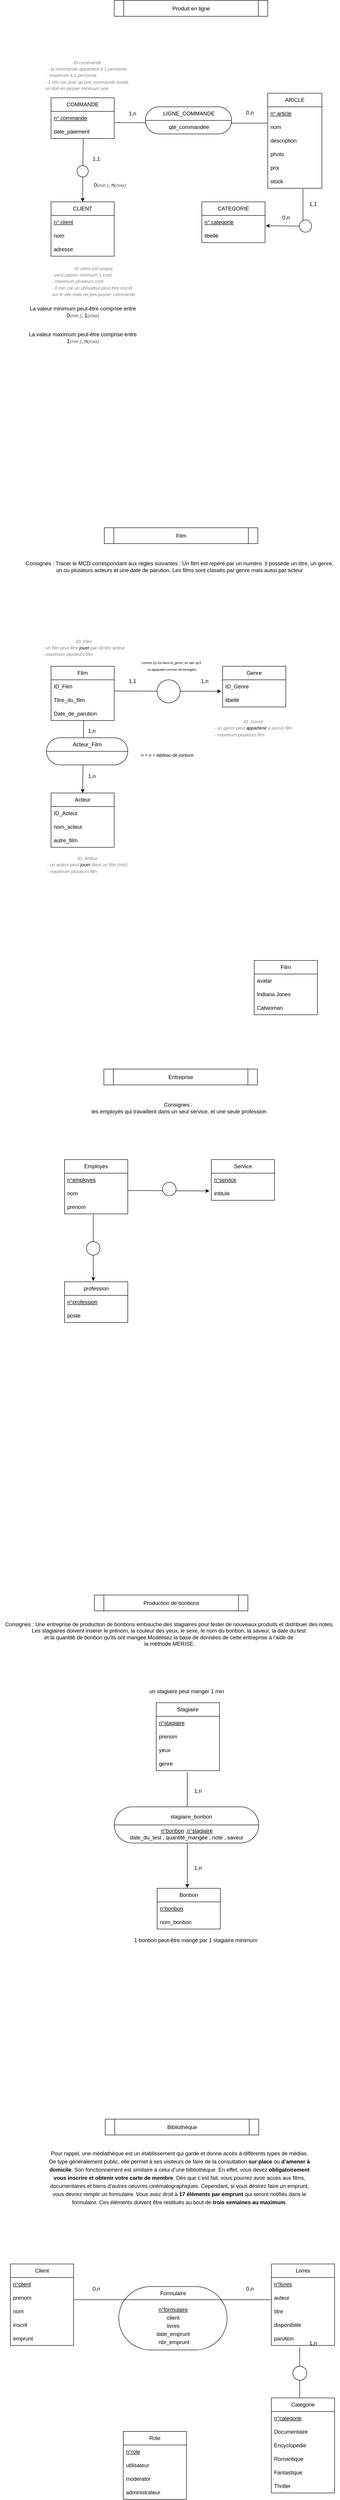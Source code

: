 <mxfile version="21.6.5" type="device">
  <diagram name="Page-1" id="EnhoBgYIvhXJ86crK59D">
    <mxGraphModel dx="1434" dy="758" grid="1" gridSize="10" guides="1" tooltips="1" connect="1" arrows="1" fold="1" page="1" pageScale="1" pageWidth="827" pageHeight="1169" math="0" shadow="0">
      <root>
        <mxCell id="0" />
        <mxCell id="1" parent="0" />
        <mxCell id="m8AHKClEKXUEh3VJ6OTH-3" value="COMMANDE" style="swimlane;fontStyle=0;childLayout=stackLayout;horizontal=1;startSize=30;horizontalStack=0;resizeParent=1;resizeParentMax=0;resizeLast=0;collapsible=1;marginBottom=0;whiteSpace=wrap;html=1;" parent="1" vertex="1">
          <mxGeometry x="130" y="254" width="140" height="90" as="geometry" />
        </mxCell>
        <mxCell id="m8AHKClEKXUEh3VJ6OTH-4" value="&lt;u&gt;n° commande&lt;/u&gt;" style="text;strokeColor=none;fillColor=none;align=left;verticalAlign=middle;spacingLeft=4;spacingRight=4;overflow=hidden;points=[[0,0.5],[1,0.5]];portConstraint=eastwest;rotatable=0;whiteSpace=wrap;html=1;" parent="m8AHKClEKXUEh3VJ6OTH-3" vertex="1">
          <mxGeometry y="30" width="140" height="30" as="geometry" />
        </mxCell>
        <mxCell id="m8AHKClEKXUEh3VJ6OTH-5" value="date_paiement" style="text;strokeColor=none;fillColor=none;align=left;verticalAlign=middle;spacingLeft=4;spacingRight=4;overflow=hidden;points=[[0,0.5],[1,0.5]];portConstraint=eastwest;rotatable=0;whiteSpace=wrap;html=1;" parent="m8AHKClEKXUEh3VJ6OTH-3" vertex="1">
          <mxGeometry y="60" width="140" height="30" as="geometry" />
        </mxCell>
        <mxCell id="m8AHKClEKXUEh3VJ6OTH-7" value="CLIENT" style="swimlane;fontStyle=0;childLayout=stackLayout;horizontal=1;startSize=30;horizontalStack=0;resizeParent=1;resizeParentMax=0;resizeLast=0;collapsible=1;marginBottom=0;whiteSpace=wrap;html=1;" parent="1" vertex="1">
          <mxGeometry x="130" y="484" width="140" height="120" as="geometry" />
        </mxCell>
        <mxCell id="m8AHKClEKXUEh3VJ6OTH-8" value="&lt;u style=&quot;border-color: var(--border-color);&quot;&gt;n° client&lt;/u&gt;" style="text;strokeColor=none;fillColor=none;align=left;verticalAlign=middle;spacingLeft=4;spacingRight=4;overflow=hidden;points=[[0,0.5],[1,0.5]];portConstraint=eastwest;rotatable=0;whiteSpace=wrap;html=1;" parent="m8AHKClEKXUEh3VJ6OTH-7" vertex="1">
          <mxGeometry y="30" width="140" height="30" as="geometry" />
        </mxCell>
        <mxCell id="m8AHKClEKXUEh3VJ6OTH-9" value="nom" style="text;strokeColor=none;fillColor=none;align=left;verticalAlign=middle;spacingLeft=4;spacingRight=4;overflow=hidden;points=[[0,0.5],[1,0.5]];portConstraint=eastwest;rotatable=0;whiteSpace=wrap;html=1;" parent="m8AHKClEKXUEh3VJ6OTH-7" vertex="1">
          <mxGeometry y="60" width="140" height="30" as="geometry" />
        </mxCell>
        <mxCell id="m8AHKClEKXUEh3VJ6OTH-10" value="adresse" style="text;strokeColor=none;fillColor=none;align=left;verticalAlign=middle;spacingLeft=4;spacingRight=4;overflow=hidden;points=[[0,0.5],[1,0.5]];portConstraint=eastwest;rotatable=0;whiteSpace=wrap;html=1;" parent="m8AHKClEKXUEh3VJ6OTH-7" vertex="1">
          <mxGeometry y="90" width="140" height="30" as="geometry" />
        </mxCell>
        <mxCell id="m8AHKClEKXUEh3VJ6OTH-20" value="" style="rounded=1;whiteSpace=wrap;html=1;arcSize=50;" parent="1" vertex="1">
          <mxGeometry x="339" y="274" width="191" height="60" as="geometry" />
        </mxCell>
        <mxCell id="m8AHKClEKXUEh3VJ6OTH-22" value="ARICLE" style="swimlane;fontStyle=0;childLayout=stackLayout;horizontal=1;startSize=30;horizontalStack=0;resizeParent=1;resizeParentMax=0;resizeLast=0;collapsible=1;marginBottom=0;whiteSpace=wrap;html=1;" parent="1" vertex="1">
          <mxGeometry x="610" y="244" width="120" height="210" as="geometry">
            <mxRectangle x="560" y="80" width="80" height="30" as="alternateBounds" />
          </mxGeometry>
        </mxCell>
        <mxCell id="m8AHKClEKXUEh3VJ6OTH-23" value="&lt;u style=&quot;border-color: var(--border-color);&quot;&gt;n° article&lt;/u&gt;" style="text;strokeColor=none;fillColor=none;align=left;verticalAlign=middle;spacingLeft=4;spacingRight=4;overflow=hidden;points=[[0,0.5],[1,0.5]];portConstraint=eastwest;rotatable=0;whiteSpace=wrap;html=1;" parent="m8AHKClEKXUEh3VJ6OTH-22" vertex="1">
          <mxGeometry y="30" width="120" height="30" as="geometry" />
        </mxCell>
        <mxCell id="m8AHKClEKXUEh3VJ6OTH-24" value="nom" style="text;strokeColor=none;fillColor=none;align=left;verticalAlign=middle;spacingLeft=4;spacingRight=4;overflow=hidden;points=[[0,0.5],[1,0.5]];portConstraint=eastwest;rotatable=0;whiteSpace=wrap;html=1;" parent="m8AHKClEKXUEh3VJ6OTH-22" vertex="1">
          <mxGeometry y="60" width="120" height="30" as="geometry" />
        </mxCell>
        <mxCell id="m8AHKClEKXUEh3VJ6OTH-25" value="description" style="text;strokeColor=none;fillColor=none;align=left;verticalAlign=middle;spacingLeft=4;spacingRight=4;overflow=hidden;points=[[0,0.5],[1,0.5]];portConstraint=eastwest;rotatable=0;whiteSpace=wrap;html=1;" parent="m8AHKClEKXUEh3VJ6OTH-22" vertex="1">
          <mxGeometry y="90" width="120" height="30" as="geometry" />
        </mxCell>
        <mxCell id="m8AHKClEKXUEh3VJ6OTH-26" value="photo" style="text;strokeColor=none;fillColor=none;align=left;verticalAlign=middle;spacingLeft=4;spacingRight=4;overflow=hidden;points=[[0,0.5],[1,0.5]];portConstraint=eastwest;rotatable=0;whiteSpace=wrap;html=1;" parent="m8AHKClEKXUEh3VJ6OTH-22" vertex="1">
          <mxGeometry y="120" width="120" height="30" as="geometry" />
        </mxCell>
        <mxCell id="m8AHKClEKXUEh3VJ6OTH-27" value="prix" style="text;strokeColor=none;fillColor=none;align=left;verticalAlign=middle;spacingLeft=4;spacingRight=4;overflow=hidden;points=[[0,0.5],[1,0.5]];portConstraint=eastwest;rotatable=0;whiteSpace=wrap;html=1;" parent="m8AHKClEKXUEh3VJ6OTH-22" vertex="1">
          <mxGeometry y="150" width="120" height="30" as="geometry" />
        </mxCell>
        <mxCell id="m8AHKClEKXUEh3VJ6OTH-28" value="stock" style="text;strokeColor=none;fillColor=none;align=left;verticalAlign=middle;spacingLeft=4;spacingRight=4;overflow=hidden;points=[[0,0.5],[1,0.5]];portConstraint=eastwest;rotatable=0;whiteSpace=wrap;html=1;" parent="m8AHKClEKXUEh3VJ6OTH-22" vertex="1">
          <mxGeometry y="180" width="120" height="30" as="geometry" />
        </mxCell>
        <mxCell id="m8AHKClEKXUEh3VJ6OTH-29" value="CATEGORIE" style="swimlane;fontStyle=0;childLayout=stackLayout;horizontal=1;startSize=30;horizontalStack=0;resizeParent=1;resizeParentMax=0;resizeLast=0;collapsible=1;marginBottom=0;whiteSpace=wrap;html=1;" parent="1" vertex="1">
          <mxGeometry x="464" y="484" width="140" height="90" as="geometry" />
        </mxCell>
        <mxCell id="m8AHKClEKXUEh3VJ6OTH-30" value="&lt;u style=&quot;border-color: var(--border-color);&quot;&gt;n° categorie&lt;/u&gt;" style="text;strokeColor=none;fillColor=none;align=left;verticalAlign=middle;spacingLeft=4;spacingRight=4;overflow=hidden;points=[[0,0.5],[1,0.5]];portConstraint=eastwest;rotatable=0;whiteSpace=wrap;html=1;" parent="m8AHKClEKXUEh3VJ6OTH-29" vertex="1">
          <mxGeometry y="30" width="140" height="30" as="geometry" />
        </mxCell>
        <mxCell id="m8AHKClEKXUEh3VJ6OTH-31" value="libellé" style="text;strokeColor=none;fillColor=none;align=left;verticalAlign=middle;spacingLeft=4;spacingRight=4;overflow=hidden;points=[[0,0.5],[1,0.5]];portConstraint=eastwest;rotatable=0;whiteSpace=wrap;html=1;" parent="m8AHKClEKXUEh3VJ6OTH-29" vertex="1">
          <mxGeometry y="60" width="140" height="30" as="geometry" />
        </mxCell>
        <mxCell id="m8AHKClEKXUEh3VJ6OTH-33" value="" style="endArrow=classic;html=1;rounded=0;exitX=0.508;exitY=1.039;exitDx=0;exitDy=0;exitPerimeter=0;entryX=0.5;entryY=0;entryDx=0;entryDy=0;" parent="1" source="m8AHKClEKXUEh3VJ6OTH-5" target="m8AHKClEKXUEh3VJ6OTH-7" edge="1">
          <mxGeometry width="50" height="50" relative="1" as="geometry">
            <mxPoint x="360" y="404" as="sourcePoint" />
            <mxPoint x="410" y="354" as="targetPoint" />
          </mxGeometry>
        </mxCell>
        <mxCell id="m8AHKClEKXUEh3VJ6OTH-16" value="" style="ellipse;whiteSpace=wrap;html=1;aspect=fixed;" parent="1" vertex="1">
          <mxGeometry x="187.5" y="404" width="25" height="25" as="geometry" />
        </mxCell>
        <mxCell id="m8AHKClEKXUEh3VJ6OTH-35" value="" style="endArrow=none;html=1;rounded=0;exitX=1.012;exitY=0.824;exitDx=0;exitDy=0;exitPerimeter=0;" parent="1" source="m8AHKClEKXUEh3VJ6OTH-4" edge="1">
          <mxGeometry width="50" height="50" relative="1" as="geometry">
            <mxPoint x="360" y="404" as="sourcePoint" />
            <mxPoint x="340" y="309" as="targetPoint" />
          </mxGeometry>
        </mxCell>
        <mxCell id="m8AHKClEKXUEh3VJ6OTH-36" value="" style="endArrow=none;html=1;rounded=0;entryX=0.998;entryY=0.603;entryDx=0;entryDy=0;exitX=-0.01;exitY=0.206;exitDx=0;exitDy=0;exitPerimeter=0;entryPerimeter=0;" parent="1" source="m8AHKClEKXUEh3VJ6OTH-24" target="m8AHKClEKXUEh3VJ6OTH-20" edge="1">
          <mxGeometry width="50" height="50" relative="1" as="geometry">
            <mxPoint x="340" y="364" as="sourcePoint" />
            <mxPoint x="390" y="314" as="targetPoint" />
          </mxGeometry>
        </mxCell>
        <mxCell id="m8AHKClEKXUEh3VJ6OTH-37" value="" style="endArrow=none;html=1;rounded=0;entryX=0.65;entryY=1.038;entryDx=0;entryDy=0;entryPerimeter=0;" parent="1" target="m8AHKClEKXUEh3VJ6OTH-28" edge="1">
          <mxGeometry width="50" height="50" relative="1" as="geometry">
            <mxPoint x="688" y="534" as="sourcePoint" />
            <mxPoint x="380" y="284" as="targetPoint" />
          </mxGeometry>
        </mxCell>
        <mxCell id="m8AHKClEKXUEh3VJ6OTH-38" value="" style="ellipse;whiteSpace=wrap;html=1;aspect=fixed;" parent="1" vertex="1">
          <mxGeometry x="680" y="524" width="27" height="27" as="geometry" />
        </mxCell>
        <mxCell id="m8AHKClEKXUEh3VJ6OTH-40" value="" style="endArrow=classic;html=1;rounded=0;exitX=0;exitY=0.5;exitDx=0;exitDy=0;entryX=1.011;entryY=0.76;entryDx=0;entryDy=0;entryPerimeter=0;" parent="1" source="m8AHKClEKXUEh3VJ6OTH-38" target="m8AHKClEKXUEh3VJ6OTH-30" edge="1">
          <mxGeometry width="50" height="50" relative="1" as="geometry">
            <mxPoint x="600" y="484" as="sourcePoint" />
            <mxPoint x="650" y="434" as="targetPoint" />
          </mxGeometry>
        </mxCell>
        <mxCell id="m8AHKClEKXUEh3VJ6OTH-41" value="" style="endArrow=none;html=1;rounded=0;exitX=0;exitY=0.5;exitDx=0;exitDy=0;entryX=1;entryY=0.5;entryDx=0;entryDy=0;" parent="1" source="m8AHKClEKXUEh3VJ6OTH-20" target="m8AHKClEKXUEh3VJ6OTH-20" edge="1">
          <mxGeometry width="50" height="50" relative="1" as="geometry">
            <mxPoint x="410" y="424" as="sourcePoint" />
            <mxPoint x="460" y="374" as="targetPoint" />
          </mxGeometry>
        </mxCell>
        <mxCell id="m8AHKClEKXUEh3VJ6OTH-42" value="LIGNE_COMMANDE" style="text;html=1;align=center;verticalAlign=middle;resizable=0;points=[];autosize=1;strokeColor=none;fillColor=none;" parent="1" vertex="1">
          <mxGeometry x="364.5" y="274" width="140" height="30" as="geometry" />
        </mxCell>
        <mxCell id="m8AHKClEKXUEh3VJ6OTH-43" value="qté_commandée" style="text;html=1;align=center;verticalAlign=middle;resizable=0;points=[];autosize=1;strokeColor=none;fillColor=none;" parent="1" vertex="1">
          <mxGeometry x="379.5" y="304" width="110" height="30" as="geometry" />
        </mxCell>
        <mxCell id="m8AHKClEKXUEh3VJ6OTH-44" value="1,1" style="text;html=1;align=center;verticalAlign=middle;resizable=0;points=[];autosize=1;strokeColor=none;fillColor=none;" parent="1" vertex="1">
          <mxGeometry x="210" y="374" width="40" height="30" as="geometry" />
        </mxCell>
        <mxCell id="m8AHKClEKXUEh3VJ6OTH-45" value="&lt;font style=&quot;&quot;&gt;0&lt;/font&gt;&lt;font color=&quot;#4d4d4d&quot; style=&quot;font-size: 10px;&quot;&gt;(&lt;i&gt;min )&lt;/i&gt;&lt;/font&gt;, n&lt;font color=&quot;#4d4d4d&quot; style=&quot;font-size: 10px;&quot;&gt;(&lt;i style=&quot;border-color: var(--border-color);&quot;&gt;max)&lt;/i&gt;&lt;/font&gt;" style="text;html=1;align=center;verticalAlign=middle;resizable=0;points=[];autosize=1;strokeColor=none;fillColor=none;" parent="1" vertex="1">
          <mxGeometry x="215" y="432" width="90" height="30" as="geometry" />
        </mxCell>
        <mxCell id="m8AHKClEKXUEh3VJ6OTH-46" value="1,n" style="text;html=1;align=center;verticalAlign=middle;resizable=0;points=[];autosize=1;strokeColor=none;fillColor=none;" parent="1" vertex="1">
          <mxGeometry x="290" y="274" width="40" height="30" as="geometry" />
        </mxCell>
        <mxCell id="m8AHKClEKXUEh3VJ6OTH-47" value="0,n" style="text;html=1;align=center;verticalAlign=middle;resizable=0;points=[];autosize=1;strokeColor=none;fillColor=none;" parent="1" vertex="1">
          <mxGeometry x="550" y="272" width="40" height="30" as="geometry" />
        </mxCell>
        <mxCell id="m8AHKClEKXUEh3VJ6OTH-48" value="1,1" style="text;html=1;align=center;verticalAlign=middle;resizable=0;points=[];autosize=1;strokeColor=none;fillColor=none;" parent="1" vertex="1">
          <mxGeometry x="690" y="474" width="40" height="30" as="geometry" />
        </mxCell>
        <mxCell id="m8AHKClEKXUEh3VJ6OTH-49" value="0,n" style="text;html=1;align=center;verticalAlign=middle;resizable=0;points=[];autosize=1;strokeColor=none;fillColor=none;" parent="1" vertex="1">
          <mxGeometry x="630" y="504" width="40" height="30" as="geometry" />
        </mxCell>
        <mxCell id="m8AHKClEKXUEh3VJ6OTH-50" value="&lt;div style=&quot;text-align: center;&quot;&gt;&lt;i style=&quot;background-color: initial;&quot;&gt;&lt;font style=&quot;font-size: 10px;&quot; color=&quot;#808080&quot;&gt;ID client est unique&lt;/font&gt;&lt;/i&gt;&lt;/div&gt;&lt;i&gt;&lt;font style=&quot;font-size: 10px;&quot; color=&quot;#808080&quot;&gt;- peut passer minimum 1 cmd, &lt;br&gt;- maximum plusieurs cmd&lt;br&gt;- 0 min car un utilisateur peut être inscrit &lt;br&gt;sur le site mais ne pas passer commande&lt;br&gt;&lt;/font&gt;&lt;/i&gt;" style="text;html=1;align=left;verticalAlign=middle;resizable=0;points=[];autosize=1;strokeColor=none;fillColor=none;" parent="1" vertex="1">
          <mxGeometry x="130" y="614" width="210" height="90" as="geometry" />
        </mxCell>
        <mxCell id="m8AHKClEKXUEh3VJ6OTH-51" value="&lt;i style=&quot;border-color: var(--border-color);&quot;&gt;&lt;font style=&quot;border-color: var(--border-color); font-size: 10px;&quot; color=&quot;#808080&quot;&gt;ID commande&lt;br&gt;&lt;i style=&quot;text-align: left; background-color: initial; color: rgb(0, 0, 0); font-size: 12px; border-color: var(--border-color);&quot;&gt;&lt;font style=&quot;border-color: var(--border-color); font-size: 10px;&quot; color=&quot;#808080&quot;&gt;- la commande appartient à 1 personne&lt;/font&gt;&lt;/i&gt;&lt;br&gt;&lt;div style=&quot;text-align: left;&quot;&gt;&lt;i style=&quot;background-color: initial; color: rgb(0, 0, 0); font-size: 12px; border-color: var(--border-color);&quot;&gt;&lt;font style=&quot;border-color: var(--border-color); font-size: 10px;&quot; color=&quot;#808080&quot;&gt;-&amp;nbsp; maximum à 1 personne&lt;/font&gt;&lt;/i&gt;&lt;/div&gt;&lt;div style=&quot;text-align: left;&quot;&gt;&lt;i style=&quot;background-color: initial; color: rgb(0, 0, 0); font-size: 12px; border-color: var(--border-color);&quot;&gt;&lt;font style=&quot;border-color: var(--border-color); font-size: 10px;&quot; color=&quot;#808080&quot;&gt;&lt;i style=&quot;border-color: var(--border-color); color: rgb(0, 0, 0); font-size: 12px;&quot;&gt;&lt;font style=&quot;border-color: var(--border-color); font-size: 10px;&quot; color=&quot;#808080&quot;&gt;- 1 min car pour qu&#39;une commande existe,&lt;br style=&quot;border-color: var(--border-color);&quot;&gt;on doit en passer minimum une&lt;/font&gt;&lt;/i&gt;&lt;br&gt;&lt;/font&gt;&lt;/i&gt;&lt;/div&gt;&lt;/font&gt;&lt;/i&gt;" style="text;html=1;align=center;verticalAlign=middle;resizable=0;points=[];autosize=1;strokeColor=none;fillColor=none;" parent="1" vertex="1">
          <mxGeometry x="105" y="159" width="210" height="90" as="geometry" />
        </mxCell>
        <mxCell id="m8AHKClEKXUEh3VJ6OTH-52" value="La valeur minimum peut-être comprise entre&lt;br&gt;&lt;font style=&quot;border-color: var(--border-color); color: rgb(0, 0, 0); font-family: Helvetica; font-size: 12px; font-style: normal; font-variant-ligatures: normal; font-variant-caps: normal; font-weight: 400; letter-spacing: normal; orphans: 2; text-align: center; text-indent: 0px; text-transform: none; widows: 2; word-spacing: 0px; -webkit-text-stroke-width: 0px; background-color: rgb(251, 251, 251); text-decoration-thickness: initial; text-decoration-style: initial; text-decoration-color: initial;&quot;&gt;0&lt;/font&gt;&lt;font style=&quot;border-color: var(--border-color); font-family: Helvetica; font-style: normal; font-variant-ligatures: normal; font-variant-caps: normal; font-weight: 400; letter-spacing: normal; orphans: 2; text-align: center; text-indent: 0px; text-transform: none; widows: 2; word-spacing: 0px; -webkit-text-stroke-width: 0px; background-color: rgb(251, 251, 251); text-decoration-thickness: initial; text-decoration-style: initial; text-decoration-color: initial; font-size: 10px;&quot; color=&quot;#4d4d4d&quot;&gt;(&lt;i style=&quot;border-color: var(--border-color);&quot;&gt;min )&lt;/i&gt;&lt;/font&gt;&lt;span style=&quot;color: rgb(0, 0, 0); font-family: Helvetica; font-size: 12px; font-style: normal; font-variant-ligatures: normal; font-variant-caps: normal; font-weight: 400; letter-spacing: normal; orphans: 2; text-align: center; text-indent: 0px; text-transform: none; widows: 2; word-spacing: 0px; -webkit-text-stroke-width: 0px; background-color: rgb(251, 251, 251); text-decoration-thickness: initial; text-decoration-style: initial; text-decoration-color: initial; float: none; display: inline !important;&quot;&gt;, 1&lt;/span&gt;&lt;font style=&quot;border-color: var(--border-color); font-family: Helvetica; font-style: normal; font-variant-ligatures: normal; font-variant-caps: normal; font-weight: 400; letter-spacing: normal; orphans: 2; text-align: center; text-indent: 0px; text-transform: none; widows: 2; word-spacing: 0px; -webkit-text-stroke-width: 0px; background-color: rgb(251, 251, 251); text-decoration-thickness: initial; text-decoration-style: initial; text-decoration-color: initial; font-size: 10px;&quot; color=&quot;#4d4d4d&quot;&gt;(&lt;i style=&quot;border-color: var(--border-color);&quot;&gt;max)&lt;/i&gt;&lt;/font&gt;&lt;br&gt;" style="text;html=1;align=center;verticalAlign=middle;resizable=0;points=[];autosize=1;strokeColor=none;fillColor=none;" parent="1" vertex="1">
          <mxGeometry x="70" y="707" width="260" height="40" as="geometry" />
        </mxCell>
        <mxCell id="m8AHKClEKXUEh3VJ6OTH-53" value="La valeur maximum peut-être comprise entre&lt;br style=&quot;border-color: var(--border-color);&quot;&gt;&lt;font style=&quot;border-color: var(--border-color);&quot;&gt;1&lt;/font&gt;&lt;font style=&quot;border-color: var(--border-color); font-size: 10px;&quot; color=&quot;#4d4d4d&quot;&gt;(&lt;i style=&quot;border-color: var(--border-color);&quot;&gt;min )&lt;/i&gt;&lt;/font&gt;, n&lt;font style=&quot;border-color: var(--border-color); font-size: 10px;&quot; color=&quot;#4d4d4d&quot;&gt;(&lt;i style=&quot;border-color: var(--border-color);&quot;&gt;max)&lt;/i&gt;&lt;/font&gt;" style="text;html=1;align=center;verticalAlign=middle;resizable=0;points=[];autosize=1;strokeColor=none;fillColor=none;" parent="1" vertex="1">
          <mxGeometry x="70" y="764" width="260" height="40" as="geometry" />
        </mxCell>
        <mxCell id="m8AHKClEKXUEh3VJ6OTH-57" value="" style="shape=process;whiteSpace=wrap;html=1;backgroundOutline=1;size=0.062;" parent="1" vertex="1">
          <mxGeometry x="270" y="39" width="340" height="35" as="geometry" />
        </mxCell>
        <mxCell id="m8AHKClEKXUEh3VJ6OTH-58" value="Produit en ligne" style="text;html=1;align=center;verticalAlign=middle;resizable=0;points=[];autosize=1;strokeColor=none;fillColor=none;" parent="1" vertex="1">
          <mxGeometry x="385" y="41.5" width="110" height="30" as="geometry" />
        </mxCell>
        <mxCell id="m8AHKClEKXUEh3VJ6OTH-59" value="" style="shape=process;whiteSpace=wrap;html=1;backgroundOutline=1;size=0.062;" parent="1" vertex="1">
          <mxGeometry x="248" y="1204" width="340" height="35" as="geometry" />
        </mxCell>
        <mxCell id="m8AHKClEKXUEh3VJ6OTH-60" value="Film" style="text;html=1;align=center;verticalAlign=middle;resizable=0;points=[];autosize=1;strokeColor=none;fillColor=none;" parent="1" vertex="1">
          <mxGeometry x="393" y="1206.5" width="50" height="30" as="geometry" />
        </mxCell>
        <mxCell id="m8AHKClEKXUEh3VJ6OTH-62" value="Film" style="swimlane;fontStyle=0;childLayout=stackLayout;horizontal=1;startSize=30;horizontalStack=0;resizeParent=1;resizeParentMax=0;resizeLast=0;collapsible=1;marginBottom=0;whiteSpace=wrap;html=1;" parent="1" vertex="1">
          <mxGeometry x="130" y="1510" width="140" height="120" as="geometry" />
        </mxCell>
        <mxCell id="m8AHKClEKXUEh3VJ6OTH-63" value="&lt;span style=&quot;&quot;&gt;ID_Film&lt;/span&gt;" style="text;strokeColor=none;fillColor=none;align=left;verticalAlign=middle;spacingLeft=4;spacingRight=4;overflow=hidden;points=[[0,0.5],[1,0.5]];portConstraint=eastwest;rotatable=0;whiteSpace=wrap;html=1;labelBackgroundColor=none;" parent="m8AHKClEKXUEh3VJ6OTH-62" vertex="1">
          <mxGeometry y="30" width="140" height="30" as="geometry" />
        </mxCell>
        <mxCell id="m8AHKClEKXUEh3VJ6OTH-90" value="Titre_du_film" style="text;strokeColor=none;fillColor=none;align=left;verticalAlign=middle;spacingLeft=4;spacingRight=4;overflow=hidden;points=[[0,0.5],[1,0.5]];portConstraint=eastwest;rotatable=0;whiteSpace=wrap;html=1;" parent="m8AHKClEKXUEh3VJ6OTH-62" vertex="1">
          <mxGeometry y="60" width="140" height="30" as="geometry" />
        </mxCell>
        <mxCell id="m8AHKClEKXUEh3VJ6OTH-64" value="Date_de_parution" style="text;strokeColor=none;fillColor=none;align=left;verticalAlign=middle;spacingLeft=4;spacingRight=4;overflow=hidden;points=[[0,0.5],[1,0.5]];portConstraint=eastwest;rotatable=0;whiteSpace=wrap;html=1;" parent="m8AHKClEKXUEh3VJ6OTH-62" vertex="1">
          <mxGeometry y="90" width="140" height="30" as="geometry" />
        </mxCell>
        <mxCell id="m8AHKClEKXUEh3VJ6OTH-66" value="Genre" style="swimlane;fontStyle=0;childLayout=stackLayout;horizontal=1;startSize=30;horizontalStack=0;resizeParent=1;resizeParentMax=0;resizeLast=0;collapsible=1;marginBottom=0;whiteSpace=wrap;html=1;" parent="1" vertex="1">
          <mxGeometry x="510" y="1510" width="140" height="90" as="geometry" />
        </mxCell>
        <mxCell id="m8AHKClEKXUEh3VJ6OTH-67" value="ID_Genre" style="text;strokeColor=none;fillColor=none;align=left;verticalAlign=middle;spacingLeft=4;spacingRight=4;overflow=hidden;points=[[0,0.5],[1,0.5]];portConstraint=eastwest;rotatable=0;whiteSpace=wrap;html=1;" parent="m8AHKClEKXUEh3VJ6OTH-66" vertex="1">
          <mxGeometry y="30" width="140" height="30" as="geometry" />
        </mxCell>
        <mxCell id="m8AHKClEKXUEh3VJ6OTH-68" value="libellé" style="text;strokeColor=none;fillColor=none;align=left;verticalAlign=middle;spacingLeft=4;spacingRight=4;overflow=hidden;points=[[0,0.5],[1,0.5]];portConstraint=eastwest;rotatable=0;whiteSpace=wrap;html=1;" parent="m8AHKClEKXUEh3VJ6OTH-66" vertex="1">
          <mxGeometry y="60" width="140" height="30" as="geometry" />
        </mxCell>
        <mxCell id="m8AHKClEKXUEh3VJ6OTH-88" style="edgeStyle=orthogonalEdgeStyle;rounded=0;orthogonalLoop=1;jettySize=auto;html=1;exitX=0.5;exitY=0;exitDx=0;exitDy=0;" parent="1" source="m8AHKClEKXUEh3VJ6OTH-70" edge="1">
          <mxGeometry relative="1" as="geometry">
            <mxPoint x="200.286" y="1789.714" as="targetPoint" />
          </mxGeometry>
        </mxCell>
        <mxCell id="m8AHKClEKXUEh3VJ6OTH-70" value="Acteur" style="swimlane;fontStyle=0;childLayout=stackLayout;horizontal=1;startSize=30;horizontalStack=0;resizeParent=1;resizeParentMax=0;resizeLast=0;collapsible=1;marginBottom=0;whiteSpace=wrap;html=1;" parent="1" vertex="1">
          <mxGeometry x="130" y="1790" width="140" height="120" as="geometry" />
        </mxCell>
        <mxCell id="m8AHKClEKXUEh3VJ6OTH-71" value="ID_Acteur" style="text;strokeColor=none;fillColor=none;align=left;verticalAlign=middle;spacingLeft=4;spacingRight=4;overflow=hidden;points=[[0,0.5],[1,0.5]];portConstraint=eastwest;rotatable=0;whiteSpace=wrap;html=1;" parent="m8AHKClEKXUEh3VJ6OTH-70" vertex="1">
          <mxGeometry y="30" width="140" height="30" as="geometry" />
        </mxCell>
        <mxCell id="m8AHKClEKXUEh3VJ6OTH-72" value="nom_acteur" style="text;strokeColor=none;fillColor=none;align=left;verticalAlign=middle;spacingLeft=4;spacingRight=4;overflow=hidden;points=[[0,0.5],[1,0.5]];portConstraint=eastwest;rotatable=0;whiteSpace=wrap;html=1;" parent="m8AHKClEKXUEh3VJ6OTH-70" vertex="1">
          <mxGeometry y="60" width="140" height="30" as="geometry" />
        </mxCell>
        <mxCell id="m8AHKClEKXUEh3VJ6OTH-73" value="autre_film" style="text;strokeColor=none;fillColor=none;align=left;verticalAlign=middle;spacingLeft=4;spacingRight=4;overflow=hidden;points=[[0,0.5],[1,0.5]];portConstraint=eastwest;rotatable=0;whiteSpace=wrap;html=1;" parent="m8AHKClEKXUEh3VJ6OTH-70" vertex="1">
          <mxGeometry y="90" width="140" height="30" as="geometry" />
        </mxCell>
        <mxCell id="m8AHKClEKXUEh3VJ6OTH-74" value="" style="endArrow=classic;html=1;rounded=0;exitX=1.002;exitY=0.824;exitDx=0;exitDy=0;exitPerimeter=0;entryX=-0.023;entryY=0.848;entryDx=0;entryDy=0;entryPerimeter=0;" parent="1" source="m8AHKClEKXUEh3VJ6OTH-63" target="m8AHKClEKXUEh3VJ6OTH-67" edge="1">
          <mxGeometry width="50" height="50" relative="1" as="geometry">
            <mxPoint x="480" y="1550" as="sourcePoint" />
            <mxPoint x="530" y="1500" as="targetPoint" />
          </mxGeometry>
        </mxCell>
        <mxCell id="m8AHKClEKXUEh3VJ6OTH-75" value="1,n" style="text;html=1;align=center;verticalAlign=middle;resizable=0;points=[];autosize=1;strokeColor=none;fillColor=none;" parent="1" vertex="1">
          <mxGeometry x="450" y="1528" width="40" height="30" as="geometry" />
        </mxCell>
        <mxCell id="m8AHKClEKXUEh3VJ6OTH-76" value="1,1" style="text;html=1;align=center;verticalAlign=middle;resizable=0;points=[];autosize=1;strokeColor=none;fillColor=none;" parent="1" vertex="1">
          <mxGeometry x="290" y="1528" width="40" height="30" as="geometry" />
        </mxCell>
        <mxCell id="m8AHKClEKXUEh3VJ6OTH-77" value="" style="ellipse;whiteSpace=wrap;html=1;aspect=fixed;" parent="1" vertex="1">
          <mxGeometry x="365" y="1540" width="51" height="51" as="geometry" />
        </mxCell>
        <mxCell id="m8AHKClEKXUEh3VJ6OTH-79" value="" style="endArrow=classic;html=1;rounded=0;entryX=0.5;entryY=0;entryDx=0;entryDy=0;exitX=0.517;exitY=0.99;exitDx=0;exitDy=0;exitPerimeter=0;" parent="1" source="m8AHKClEKXUEh3VJ6OTH-64" target="m8AHKClEKXUEh3VJ6OTH-70" edge="1">
          <mxGeometry width="50" height="50" relative="1" as="geometry">
            <mxPoint x="203" y="1600" as="sourcePoint" />
            <mxPoint x="530" y="1640" as="targetPoint" />
          </mxGeometry>
        </mxCell>
        <mxCell id="m8AHKClEKXUEh3VJ6OTH-82" value="1,n" style="text;html=1;align=center;verticalAlign=middle;resizable=0;points=[];autosize=1;strokeColor=none;fillColor=none;" parent="1" vertex="1">
          <mxGeometry x="200" y="1738" width="40" height="30" as="geometry" />
        </mxCell>
        <mxCell id="m8AHKClEKXUEh3VJ6OTH-83" value="1,n" style="text;html=1;align=center;verticalAlign=middle;resizable=0;points=[];autosize=1;strokeColor=none;fillColor=none;" parent="1" vertex="1">
          <mxGeometry x="200" y="1638" width="40" height="30" as="geometry" />
        </mxCell>
        <mxCell id="m8AHKClEKXUEh3VJ6OTH-84" value="Film" style="swimlane;fontStyle=0;childLayout=stackLayout;horizontal=1;startSize=30;horizontalStack=0;resizeParent=1;resizeParentMax=0;resizeLast=0;collapsible=1;marginBottom=0;whiteSpace=wrap;html=1;" parent="1" vertex="1">
          <mxGeometry x="580" y="2160" width="140" height="120" as="geometry" />
        </mxCell>
        <mxCell id="m8AHKClEKXUEh3VJ6OTH-85" value="avatar" style="text;strokeColor=none;fillColor=none;align=left;verticalAlign=middle;spacingLeft=4;spacingRight=4;overflow=hidden;points=[[0,0.5],[1,0.5]];portConstraint=eastwest;rotatable=0;whiteSpace=wrap;html=1;" parent="m8AHKClEKXUEh3VJ6OTH-84" vertex="1">
          <mxGeometry y="30" width="140" height="30" as="geometry" />
        </mxCell>
        <mxCell id="m8AHKClEKXUEh3VJ6OTH-86" value="Indiana Jones" style="text;strokeColor=none;fillColor=none;align=left;verticalAlign=middle;spacingLeft=4;spacingRight=4;overflow=hidden;points=[[0,0.5],[1,0.5]];portConstraint=eastwest;rotatable=0;whiteSpace=wrap;html=1;" parent="m8AHKClEKXUEh3VJ6OTH-84" vertex="1">
          <mxGeometry y="60" width="140" height="30" as="geometry" />
        </mxCell>
        <mxCell id="m8AHKClEKXUEh3VJ6OTH-87" value="Catwoman" style="text;strokeColor=none;fillColor=none;align=left;verticalAlign=middle;spacingLeft=4;spacingRight=4;overflow=hidden;points=[[0,0.5],[1,0.5]];portConstraint=eastwest;rotatable=0;whiteSpace=wrap;html=1;" parent="m8AHKClEKXUEh3VJ6OTH-84" vertex="1">
          <mxGeometry y="90" width="140" height="30" as="geometry" />
        </mxCell>
        <mxCell id="m8AHKClEKXUEh3VJ6OTH-91" value="&lt;div style=&quot;text-align: center;&quot;&gt;&lt;i style=&quot;background-color: initial;&quot;&gt;&lt;font style=&quot;font-size: 10px;&quot; color=&quot;#808080&quot;&gt;ID_Genre&lt;/font&gt;&lt;/i&gt;&lt;/div&gt;&lt;i&gt;&lt;font style=&quot;font-size: 10px;&quot; color=&quot;#808080&quot;&gt;- un genre peut &lt;/font&gt;&lt;font style=&quot;font-size: 10px;&quot;&gt;appartenir&lt;/font&gt;&lt;font style=&quot;font-size: 10px;&quot; color=&quot;#808080&quot;&gt; à aucun film&lt;br&gt;- maximum plusieurs film&lt;br&gt;&lt;br&gt;&lt;/font&gt;&lt;/i&gt;" style="text;html=1;align=left;verticalAlign=middle;resizable=0;points=[];autosize=1;strokeColor=none;fillColor=none;" parent="1" vertex="1">
          <mxGeometry x="490" y="1618" width="200" height="70" as="geometry" />
        </mxCell>
        <mxCell id="m8AHKClEKXUEh3VJ6OTH-92" value="&lt;div style=&quot;text-align: center;&quot;&gt;&lt;i style=&quot;background-color: initial;&quot;&gt;&lt;font style=&quot;font-size: 10px;&quot; color=&quot;#808080&quot;&gt;ID_Acteur&lt;/font&gt;&lt;/i&gt;&lt;/div&gt;&lt;i&gt;&lt;font style=&quot;font-size: 10px;&quot; color=&quot;#808080&quot;&gt;- un acteur peut &lt;/font&gt;&lt;font style=&quot;font-size: 10px;&quot;&gt;jouer&lt;/font&gt;&lt;font style=&quot;font-size: 10px;&quot; color=&quot;#808080&quot;&gt; dans un film (min)&lt;br&gt;- maximum plusieurs film&lt;br&gt;&lt;br&gt;&lt;/font&gt;&lt;/i&gt;" style="text;html=1;align=left;verticalAlign=middle;resizable=0;points=[];autosize=1;strokeColor=none;fillColor=none;" parent="1" vertex="1">
          <mxGeometry x="120" y="1920" width="200" height="70" as="geometry" />
        </mxCell>
        <mxCell id="m8AHKClEKXUEh3VJ6OTH-94" value="&lt;i&gt;&lt;font style=&quot;font-size: 10px;&quot;&gt;n + n = tableau de jointure&lt;/font&gt;&lt;/i&gt;" style="text;html=1;align=center;verticalAlign=middle;resizable=0;points=[];autosize=1;strokeColor=none;fillColor=none;" parent="1" vertex="1">
          <mxGeometry x="317" y="1690.5" width="140" height="30" as="geometry" />
        </mxCell>
        <mxCell id="m8AHKClEKXUEh3VJ6OTH-95" value="&lt;div style=&quot;text-align: center;&quot;&gt;&lt;i style=&quot;background-color: initial;&quot;&gt;&lt;font style=&quot;font-size: 10px;&quot; color=&quot;#808080&quot;&gt;ID_Film&lt;/font&gt;&lt;/i&gt;&lt;/div&gt;&lt;i&gt;&lt;font style=&quot;font-size: 10px;&quot; color=&quot;#808080&quot;&gt;- un film peut être&amp;nbsp;&lt;/font&gt;&lt;font style=&quot;font-size: 10px;&quot;&gt;jouer&lt;/font&gt;&lt;font style=&quot;font-size: 10px;&quot; color=&quot;#808080&quot;&gt; par 0(min) acteur&lt;br&gt;- maximum plusieurs film&lt;br&gt;&lt;br&gt;&lt;br&gt;&lt;/font&gt;&lt;/i&gt;" style="text;html=1;align=left;verticalAlign=middle;resizable=0;points=[];autosize=1;strokeColor=none;fillColor=none;" parent="1" vertex="1">
          <mxGeometry x="110" y="1438" width="210" height="90" as="geometry" />
        </mxCell>
        <mxCell id="m8AHKClEKXUEh3VJ6OTH-96" value="&lt;div&gt;Consignes : Tracer le MCD correspondant aux règles suivantes :&amp;nbsp;&lt;span style=&quot;background-color: initial;&quot;&gt;Un film est repéré par un numéro. Il possède un titre, un genre,&lt;br&gt;un ou plusieurs acteurs et une date de parution. Les films sont classés par genre mais aussi par acteur&lt;/span&gt;&lt;/div&gt;" style="text;html=1;align=center;verticalAlign=middle;resizable=0;points=[];autosize=1;strokeColor=none;fillColor=none;" parent="1" vertex="1">
          <mxGeometry x="59" y="1270" width="710" height="40" as="geometry" />
        </mxCell>
        <mxCell id="m8AHKClEKXUEh3VJ6OTH-97" value="" style="shape=process;whiteSpace=wrap;html=1;backgroundOutline=1;size=0.062;" parent="1" vertex="1">
          <mxGeometry x="247" y="2400" width="340" height="35" as="geometry" />
        </mxCell>
        <mxCell id="m8AHKClEKXUEh3VJ6OTH-98" value="Entreprise" style="text;html=1;align=center;verticalAlign=middle;resizable=0;points=[];autosize=1;strokeColor=none;fillColor=none;" parent="1" vertex="1">
          <mxGeometry x="377" y="2402.5" width="80" height="30" as="geometry" />
        </mxCell>
        <mxCell id="m8AHKClEKXUEh3VJ6OTH-99" value="&lt;div&gt;Consignes :&amp;nbsp;&lt;/div&gt;les employés qui travaillent dans un seul service, et une seule profession" style="text;html=1;align=center;verticalAlign=middle;resizable=0;points=[];autosize=1;strokeColor=none;fillColor=none;" parent="1" vertex="1">
          <mxGeometry x="208" y="2466" width="410" height="40" as="geometry" />
        </mxCell>
        <mxCell id="m8AHKClEKXUEh3VJ6OTH-100" value="Employes" style="swimlane;fontStyle=0;childLayout=stackLayout;horizontal=1;startSize=30;horizontalStack=0;resizeParent=1;resizeParentMax=0;resizeLast=0;collapsible=1;marginBottom=0;whiteSpace=wrap;html=1;" parent="1" vertex="1">
          <mxGeometry x="160" y="2600" width="140" height="120" as="geometry" />
        </mxCell>
        <mxCell id="m8AHKClEKXUEh3VJ6OTH-101" value="&lt;u&gt;n°employes&lt;/u&gt;" style="text;strokeColor=none;fillColor=none;align=left;verticalAlign=middle;spacingLeft=4;spacingRight=4;overflow=hidden;points=[[0,0.5],[1,0.5]];portConstraint=eastwest;rotatable=0;whiteSpace=wrap;html=1;" parent="m8AHKClEKXUEh3VJ6OTH-100" vertex="1">
          <mxGeometry y="30" width="140" height="30" as="geometry" />
        </mxCell>
        <mxCell id="m8AHKClEKXUEh3VJ6OTH-102" value="nom" style="text;strokeColor=none;fillColor=none;align=left;verticalAlign=middle;spacingLeft=4;spacingRight=4;overflow=hidden;points=[[0,0.5],[1,0.5]];portConstraint=eastwest;rotatable=0;whiteSpace=wrap;html=1;" parent="m8AHKClEKXUEh3VJ6OTH-100" vertex="1">
          <mxGeometry y="60" width="140" height="30" as="geometry" />
        </mxCell>
        <mxCell id="m8AHKClEKXUEh3VJ6OTH-103" value="prenom" style="text;strokeColor=none;fillColor=none;align=left;verticalAlign=middle;spacingLeft=4;spacingRight=4;overflow=hidden;points=[[0,0.5],[1,0.5]];portConstraint=eastwest;rotatable=0;whiteSpace=wrap;html=1;" parent="m8AHKClEKXUEh3VJ6OTH-100" vertex="1">
          <mxGeometry y="90" width="140" height="30" as="geometry" />
        </mxCell>
        <mxCell id="m8AHKClEKXUEh3VJ6OTH-104" value="Service" style="swimlane;fontStyle=0;childLayout=stackLayout;horizontal=1;startSize=30;horizontalStack=0;resizeParent=1;resizeParentMax=0;resizeLast=0;collapsible=1;marginBottom=0;whiteSpace=wrap;html=1;" parent="1" vertex="1">
          <mxGeometry x="485" y="2600" width="140" height="90" as="geometry" />
        </mxCell>
        <mxCell id="m8AHKClEKXUEh3VJ6OTH-105" value="&lt;u&gt;n°service&lt;/u&gt;" style="text;strokeColor=none;fillColor=none;align=left;verticalAlign=middle;spacingLeft=4;spacingRight=4;overflow=hidden;points=[[0,0.5],[1,0.5]];portConstraint=eastwest;rotatable=0;whiteSpace=wrap;html=1;" parent="m8AHKClEKXUEh3VJ6OTH-104" vertex="1">
          <mxGeometry y="30" width="140" height="30" as="geometry" />
        </mxCell>
        <mxCell id="m8AHKClEKXUEh3VJ6OTH-106" value="intitule" style="text;strokeColor=none;fillColor=none;align=left;verticalAlign=middle;spacingLeft=4;spacingRight=4;overflow=hidden;points=[[0,0.5],[1,0.5]];portConstraint=eastwest;rotatable=0;whiteSpace=wrap;html=1;" parent="m8AHKClEKXUEh3VJ6OTH-104" vertex="1">
          <mxGeometry y="60" width="140" height="30" as="geometry" />
        </mxCell>
        <mxCell id="m8AHKClEKXUEh3VJ6OTH-108" value="" style="endArrow=classic;html=1;rounded=0;exitX=1.002;exitY=0.274;exitDx=0;exitDy=0;exitPerimeter=0;entryX=-0.03;entryY=0.311;entryDx=0;entryDy=0;entryPerimeter=0;" parent="1" source="m8AHKClEKXUEh3VJ6OTH-102" target="m8AHKClEKXUEh3VJ6OTH-106" edge="1">
          <mxGeometry width="50" height="50" relative="1" as="geometry">
            <mxPoint x="395" y="2680" as="sourcePoint" />
            <mxPoint x="445" y="2630" as="targetPoint" />
          </mxGeometry>
        </mxCell>
        <mxCell id="m8AHKClEKXUEh3VJ6OTH-109" value="profession" style="swimlane;fontStyle=0;childLayout=stackLayout;horizontal=1;startSize=30;horizontalStack=0;resizeParent=1;resizeParentMax=0;resizeLast=0;collapsible=1;marginBottom=0;whiteSpace=wrap;html=1;" parent="1" vertex="1">
          <mxGeometry x="160" y="2870" width="140" height="90" as="geometry" />
        </mxCell>
        <mxCell id="m8AHKClEKXUEh3VJ6OTH-110" value="&lt;u&gt;n°profession&lt;/u&gt;" style="text;strokeColor=none;fillColor=none;align=left;verticalAlign=middle;spacingLeft=4;spacingRight=4;overflow=hidden;points=[[0,0.5],[1,0.5]];portConstraint=eastwest;rotatable=0;whiteSpace=wrap;html=1;" parent="m8AHKClEKXUEh3VJ6OTH-109" vertex="1">
          <mxGeometry y="30" width="140" height="30" as="geometry" />
        </mxCell>
        <mxCell id="m8AHKClEKXUEh3VJ6OTH-111" value="poste" style="text;strokeColor=none;fillColor=none;align=left;verticalAlign=middle;spacingLeft=4;spacingRight=4;overflow=hidden;points=[[0,0.5],[1,0.5]];portConstraint=eastwest;rotatable=0;whiteSpace=wrap;html=1;" parent="m8AHKClEKXUEh3VJ6OTH-109" vertex="1">
          <mxGeometry y="60" width="140" height="30" as="geometry" />
        </mxCell>
        <mxCell id="m8AHKClEKXUEh3VJ6OTH-113" value="" style="endArrow=classic;html=1;rounded=0;exitX=0.454;exitY=1.052;exitDx=0;exitDy=0;exitPerimeter=0;entryX=0.454;entryY=-0.019;entryDx=0;entryDy=0;entryPerimeter=0;" parent="1" source="m8AHKClEKXUEh3VJ6OTH-103" target="m8AHKClEKXUEh3VJ6OTH-109" edge="1">
          <mxGeometry width="50" height="50" relative="1" as="geometry">
            <mxPoint x="310" y="2800" as="sourcePoint" />
            <mxPoint x="360" y="2750" as="targetPoint" />
          </mxGeometry>
        </mxCell>
        <mxCell id="m8AHKClEKXUEh3VJ6OTH-114" value="" style="ellipse;whiteSpace=wrap;html=1;aspect=fixed;" parent="1" vertex="1">
          <mxGeometry x="208.5" y="2781" width="30" height="30" as="geometry" />
        </mxCell>
        <mxCell id="m8AHKClEKXUEh3VJ6OTH-120" value="" style="ellipse;whiteSpace=wrap;html=1;aspect=fixed;" parent="1" vertex="1">
          <mxGeometry x="377" y="2650" width="30" height="30" as="geometry" />
        </mxCell>
        <mxCell id="bZv6z2osJ9cuiw_Wsj_I-1" value="" style="shape=process;whiteSpace=wrap;html=1;backgroundOutline=1;size=0.062;" parent="1" vertex="1">
          <mxGeometry x="226" y="3562" width="340" height="35" as="geometry" />
        </mxCell>
        <mxCell id="bZv6z2osJ9cuiw_Wsj_I-2" value="Production de bonbons" style="text;html=1;align=center;verticalAlign=middle;resizable=0;points=[];autosize=1;strokeColor=none;fillColor=none;" parent="1" vertex="1">
          <mxGeometry x="321" y="3564.5" width="150" height="30" as="geometry" />
        </mxCell>
        <mxCell id="bZv6z2osJ9cuiw_Wsj_I-3" value="&lt;div&gt;Consignes :&amp;nbsp;Une entreprise de production de bonbons embauche des stagiaires pour tester de nouveaux produits et distribuer des notes.&lt;/div&gt;&lt;div&gt;Les stagiaires doivent insérer le prénom, la couleur des yeux, le sexe, le nom du bonbon, la saveur, la date du test&amp;nbsp;&lt;/div&gt;&lt;div&gt;et la quantité de bonbon qu&#39;ils ont mangée.&lt;span style=&quot;background-color: initial;&quot;&gt;Modélisez la base de données de cette entreprise à l&#39;aide de&amp;nbsp;&lt;/span&gt;&lt;/div&gt;&lt;div&gt;&lt;span style=&quot;background-color: initial;&quot;&gt;la méthode MERISE.&lt;/span&gt;&lt;/div&gt;" style="text;html=1;align=center;verticalAlign=middle;resizable=0;points=[];autosize=1;strokeColor=none;fillColor=none;" parent="1" vertex="1">
          <mxGeometry x="17" y="3613" width="750" height="70" as="geometry" />
        </mxCell>
        <mxCell id="bZv6z2osJ9cuiw_Wsj_I-37" value="Stagiaire" style="swimlane;fontStyle=0;childLayout=stackLayout;horizontal=1;startSize=30;horizontalStack=0;resizeParent=1;resizeParentMax=0;resizeLast=0;collapsible=1;marginBottom=0;whiteSpace=wrap;html=1;" parent="1" vertex="1">
          <mxGeometry x="363" y="3800" width="140" height="150" as="geometry" />
        </mxCell>
        <mxCell id="bZv6z2osJ9cuiw_Wsj_I-38" value="&lt;u&gt;n°stagiaire&lt;/u&gt;" style="text;strokeColor=none;fillColor=none;align=left;verticalAlign=middle;spacingLeft=4;spacingRight=4;overflow=hidden;points=[[0,0.5],[1,0.5]];portConstraint=eastwest;rotatable=0;whiteSpace=wrap;html=1;" parent="bZv6z2osJ9cuiw_Wsj_I-37" vertex="1">
          <mxGeometry y="30" width="140" height="30" as="geometry" />
        </mxCell>
        <mxCell id="bZv6z2osJ9cuiw_Wsj_I-39" value="prenom" style="text;strokeColor=none;fillColor=none;align=left;verticalAlign=middle;spacingLeft=4;spacingRight=4;overflow=hidden;points=[[0,0.5],[1,0.5]];portConstraint=eastwest;rotatable=0;whiteSpace=wrap;html=1;" parent="bZv6z2osJ9cuiw_Wsj_I-37" vertex="1">
          <mxGeometry y="60" width="140" height="30" as="geometry" />
        </mxCell>
        <mxCell id="bZv6z2osJ9cuiw_Wsj_I-40" value="yeux" style="text;strokeColor=none;fillColor=none;align=left;verticalAlign=middle;spacingLeft=4;spacingRight=4;overflow=hidden;points=[[0,0.5],[1,0.5]];portConstraint=eastwest;rotatable=0;whiteSpace=wrap;html=1;" parent="bZv6z2osJ9cuiw_Wsj_I-37" vertex="1">
          <mxGeometry y="90" width="140" height="30" as="geometry" />
        </mxCell>
        <mxCell id="bZv6z2osJ9cuiw_Wsj_I-41" value="genre" style="text;strokeColor=none;fillColor=none;align=left;verticalAlign=middle;spacingLeft=4;spacingRight=4;overflow=hidden;points=[[0,0.5],[1,0.5]];portConstraint=eastwest;rotatable=0;whiteSpace=wrap;html=1;" parent="bZv6z2osJ9cuiw_Wsj_I-37" vertex="1">
          <mxGeometry y="120" width="140" height="30" as="geometry" />
        </mxCell>
        <mxCell id="bZv6z2osJ9cuiw_Wsj_I-42" value="Bonbon" style="swimlane;fontStyle=0;childLayout=stackLayout;horizontal=1;startSize=30;horizontalStack=0;resizeParent=1;resizeParentMax=0;resizeLast=0;collapsible=1;marginBottom=0;whiteSpace=wrap;html=1;" parent="1" vertex="1">
          <mxGeometry x="365" y="4210" width="140" height="90" as="geometry" />
        </mxCell>
        <mxCell id="bZv6z2osJ9cuiw_Wsj_I-43" value="&lt;u style=&quot;border-color: var(--border-color);&quot;&gt;n°bonbon&lt;/u&gt;" style="text;strokeColor=none;fillColor=none;align=left;verticalAlign=middle;spacingLeft=4;spacingRight=4;overflow=hidden;points=[[0,0.5],[1,0.5]];portConstraint=eastwest;rotatable=0;whiteSpace=wrap;html=1;" parent="bZv6z2osJ9cuiw_Wsj_I-42" vertex="1">
          <mxGeometry y="30" width="140" height="30" as="geometry" />
        </mxCell>
        <mxCell id="bZv6z2osJ9cuiw_Wsj_I-44" value="nom_bonbon" style="text;strokeColor=none;fillColor=none;align=left;verticalAlign=middle;spacingLeft=4;spacingRight=4;overflow=hidden;points=[[0,0.5],[1,0.5]];portConstraint=eastwest;rotatable=0;whiteSpace=wrap;html=1;" parent="bZv6z2osJ9cuiw_Wsj_I-42" vertex="1">
          <mxGeometry y="60" width="140" height="30" as="geometry" />
        </mxCell>
        <mxCell id="bZv6z2osJ9cuiw_Wsj_I-45" value="" style="endArrow=classic;html=1;rounded=0;exitX=0.491;exitY=1.11;exitDx=0;exitDy=0;exitPerimeter=0;entryX=0.477;entryY=-0.01;entryDx=0;entryDy=0;entryPerimeter=0;" parent="1" source="bZv6z2osJ9cuiw_Wsj_I-41" target="bZv6z2osJ9cuiw_Wsj_I-42" edge="1">
          <mxGeometry width="50" height="50" relative="1" as="geometry">
            <mxPoint x="165" y="4090" as="sourcePoint" />
            <mxPoint x="215" y="4040" as="targetPoint" />
          </mxGeometry>
        </mxCell>
        <mxCell id="bZv6z2osJ9cuiw_Wsj_I-46" value="1,n" style="text;html=1;align=center;verticalAlign=middle;resizable=0;points=[];autosize=1;strokeColor=none;fillColor=none;" parent="1" vertex="1">
          <mxGeometry x="435" y="3980" width="40" height="30" as="geometry" />
        </mxCell>
        <mxCell id="bZv6z2osJ9cuiw_Wsj_I-47" value="1,n" style="text;html=1;align=center;verticalAlign=middle;resizable=0;points=[];autosize=1;strokeColor=none;fillColor=none;" parent="1" vertex="1">
          <mxGeometry x="435" y="4150" width="40" height="30" as="geometry" />
        </mxCell>
        <mxCell id="bZv6z2osJ9cuiw_Wsj_I-48" value="" style="rounded=1;whiteSpace=wrap;html=1;arcSize=50;" parent="1" vertex="1">
          <mxGeometry x="270" y="4030" width="320" height="80" as="geometry" />
        </mxCell>
        <mxCell id="bZv6z2osJ9cuiw_Wsj_I-49" value="stagiaire_bonbon" style="text;html=1;align=center;verticalAlign=middle;resizable=0;points=[];autosize=1;strokeColor=none;fillColor=none;" parent="1" vertex="1">
          <mxGeometry x="380" y="4037" width="120" height="30" as="geometry" />
        </mxCell>
        <mxCell id="bZv6z2osJ9cuiw_Wsj_I-50" value="" style="endArrow=none;html=1;rounded=0;exitX=0;exitY=0.5;exitDx=0;exitDy=0;entryX=1;entryY=0.5;entryDx=0;entryDy=0;" parent="1" source="bZv6z2osJ9cuiw_Wsj_I-48" target="bZv6z2osJ9cuiw_Wsj_I-48" edge="1">
          <mxGeometry width="50" height="50" relative="1" as="geometry">
            <mxPoint x="290" y="4150" as="sourcePoint" />
            <mxPoint x="520" y="4080" as="targetPoint" />
          </mxGeometry>
        </mxCell>
        <mxCell id="bZv6z2osJ9cuiw_Wsj_I-51" value="&lt;u style=&quot;border-color: var(--border-color); text-align: left;&quot;&gt;n°bonbon&lt;/u&gt;&amp;nbsp;,&lt;u style=&quot;border-color: var(--border-color); text-align: left;&quot;&gt;n°stagiaire&lt;/u&gt;&lt;br&gt;date_du_test , quantité_mangée ,&amp;nbsp;note , saveur" style="text;html=1;align=center;verticalAlign=middle;resizable=0;points=[];autosize=1;strokeColor=none;fillColor=none;" parent="1" vertex="1">
          <mxGeometry x="290" y="4070" width="280" height="40" as="geometry" />
        </mxCell>
        <mxCell id="bZv6z2osJ9cuiw_Wsj_I-52" value="un stagiaire peut manger 1 min" style="text;html=1;align=center;verticalAlign=middle;resizable=0;points=[];autosize=1;strokeColor=none;fillColor=none;" parent="1" vertex="1">
          <mxGeometry x="335" y="3760" width="190" height="30" as="geometry" />
        </mxCell>
        <mxCell id="bZv6z2osJ9cuiw_Wsj_I-53" value="1 bonbon peut-être mangé par 1 stagiaire minimum" style="text;html=1;align=center;verticalAlign=middle;resizable=0;points=[];autosize=1;strokeColor=none;fillColor=none;" parent="1" vertex="1">
          <mxGeometry x="300" y="4310" width="300" height="30" as="geometry" />
        </mxCell>
        <mxCell id="bZv6z2osJ9cuiw_Wsj_I-54" value="&lt;font style=&quot;font-size: 7px;&quot;&gt;comme (n) est dans id_genre, on sait&amp;nbsp; qu&#39;il&amp;nbsp;&lt;br&gt;va apparaitre comme clé étrangère&lt;/font&gt;" style="text;html=1;align=center;verticalAlign=middle;resizable=0;points=[];autosize=1;strokeColor=none;fillColor=none;" parent="1" vertex="1">
          <mxGeometry x="317" y="1488" width="160" height="40" as="geometry" />
        </mxCell>
        <mxCell id="bZv6z2osJ9cuiw_Wsj_I-55" value="" style="rounded=1;whiteSpace=wrap;html=1;arcSize=50;" parent="1" vertex="1">
          <mxGeometry x="120" y="1668" width="180" height="60" as="geometry" />
        </mxCell>
        <mxCell id="bZv6z2osJ9cuiw_Wsj_I-57" value="" style="endArrow=none;html=1;rounded=0;exitX=0;exitY=0.5;exitDx=0;exitDy=0;entryX=1;entryY=0.5;entryDx=0;entryDy=0;" parent="1" source="bZv6z2osJ9cuiw_Wsj_I-55" target="bZv6z2osJ9cuiw_Wsj_I-55" edge="1">
          <mxGeometry width="50" height="50" relative="1" as="geometry">
            <mxPoint x="290" y="1710" as="sourcePoint" />
            <mxPoint x="340" y="1660" as="targetPoint" />
          </mxGeometry>
        </mxCell>
        <mxCell id="bZv6z2osJ9cuiw_Wsj_I-58" value="Acteur_Film" style="text;html=1;align=center;verticalAlign=middle;resizable=0;points=[];autosize=1;strokeColor=none;fillColor=none;" parent="1" vertex="1">
          <mxGeometry x="165" y="1668" width="90" height="30" as="geometry" />
        </mxCell>
        <mxCell id="F0oii1r6d1fjzj9i1eIN-1" value="" style="shape=process;whiteSpace=wrap;html=1;backgroundOutline=1;size=0.062;" vertex="1" parent="1">
          <mxGeometry x="250" y="4720" width="340" height="35" as="geometry" />
        </mxCell>
        <mxCell id="F0oii1r6d1fjzj9i1eIN-2" value="Bibliothèque" style="text;html=1;align=center;verticalAlign=middle;resizable=0;points=[];autosize=1;strokeColor=none;fillColor=none;" vertex="1" parent="1">
          <mxGeometry x="375" y="4722.5" width="90" height="30" as="geometry" />
        </mxCell>
        <mxCell id="F0oii1r6d1fjzj9i1eIN-3" value="Client" style="swimlane;fontStyle=0;childLayout=stackLayout;horizontal=1;startSize=30;horizontalStack=0;resizeParent=1;resizeParentMax=0;resizeLast=0;collapsible=1;marginBottom=0;whiteSpace=wrap;html=1;" vertex="1" parent="1">
          <mxGeometry x="40" y="5040" width="140" height="180" as="geometry" />
        </mxCell>
        <mxCell id="F0oii1r6d1fjzj9i1eIN-4" value="&lt;u&gt;&lt;span style=&quot;border-color: var(--border-color);&quot;&gt;n°&lt;/span&gt;client&lt;/u&gt;" style="text;strokeColor=none;fillColor=none;align=left;verticalAlign=middle;spacingLeft=4;spacingRight=4;overflow=hidden;points=[[0,0.5],[1,0.5]];portConstraint=eastwest;rotatable=0;whiteSpace=wrap;html=1;" vertex="1" parent="F0oii1r6d1fjzj9i1eIN-3">
          <mxGeometry y="30" width="140" height="30" as="geometry" />
        </mxCell>
        <mxCell id="F0oii1r6d1fjzj9i1eIN-5" value="prenom" style="text;strokeColor=none;fillColor=none;align=left;verticalAlign=middle;spacingLeft=4;spacingRight=4;overflow=hidden;points=[[0,0.5],[1,0.5]];portConstraint=eastwest;rotatable=0;whiteSpace=wrap;html=1;" vertex="1" parent="F0oii1r6d1fjzj9i1eIN-3">
          <mxGeometry y="60" width="140" height="30" as="geometry" />
        </mxCell>
        <mxCell id="F0oii1r6d1fjzj9i1eIN-6" value="nom" style="text;strokeColor=none;fillColor=none;align=left;verticalAlign=middle;spacingLeft=4;spacingRight=4;overflow=hidden;points=[[0,0.5],[1,0.5]];portConstraint=eastwest;rotatable=0;whiteSpace=wrap;html=1;" vertex="1" parent="F0oii1r6d1fjzj9i1eIN-3">
          <mxGeometry y="90" width="140" height="30" as="geometry" />
        </mxCell>
        <mxCell id="F0oii1r6d1fjzj9i1eIN-15" value="inscrit" style="text;strokeColor=none;fillColor=none;align=left;verticalAlign=middle;spacingLeft=4;spacingRight=4;overflow=hidden;points=[[0,0.5],[1,0.5]];portConstraint=eastwest;rotatable=0;whiteSpace=wrap;html=1;" vertex="1" parent="F0oii1r6d1fjzj9i1eIN-3">
          <mxGeometry y="120" width="140" height="30" as="geometry" />
        </mxCell>
        <mxCell id="F0oii1r6d1fjzj9i1eIN-16" value="emprunt" style="text;strokeColor=none;fillColor=none;align=left;verticalAlign=middle;spacingLeft=4;spacingRight=4;overflow=hidden;points=[[0,0.5],[1,0.5]];portConstraint=eastwest;rotatable=0;whiteSpace=wrap;html=1;" vertex="1" parent="F0oii1r6d1fjzj9i1eIN-3">
          <mxGeometry y="150" width="140" height="30" as="geometry" />
        </mxCell>
        <mxCell id="F0oii1r6d1fjzj9i1eIN-11" value="Livres" style="swimlane;fontStyle=0;childLayout=stackLayout;horizontal=1;startSize=30;horizontalStack=0;resizeParent=1;resizeParentMax=0;resizeLast=0;collapsible=1;marginBottom=0;whiteSpace=wrap;html=1;" vertex="1" parent="1">
          <mxGeometry x="618" y="5040" width="140" height="180" as="geometry" />
        </mxCell>
        <mxCell id="F0oii1r6d1fjzj9i1eIN-12" value="&lt;u style=&quot;border-color: var(--border-color);&quot;&gt;n°livres&lt;/u&gt;" style="text;strokeColor=none;fillColor=none;align=left;verticalAlign=middle;spacingLeft=4;spacingRight=4;overflow=hidden;points=[[0,0.5],[1,0.5]];portConstraint=eastwest;rotatable=0;whiteSpace=wrap;html=1;" vertex="1" parent="F0oii1r6d1fjzj9i1eIN-11">
          <mxGeometry y="30" width="140" height="30" as="geometry" />
        </mxCell>
        <mxCell id="F0oii1r6d1fjzj9i1eIN-13" value="auteur" style="text;strokeColor=none;fillColor=none;align=left;verticalAlign=middle;spacingLeft=4;spacingRight=4;overflow=hidden;points=[[0,0.5],[1,0.5]];portConstraint=eastwest;rotatable=0;whiteSpace=wrap;html=1;" vertex="1" parent="F0oii1r6d1fjzj9i1eIN-11">
          <mxGeometry y="60" width="140" height="30" as="geometry" />
        </mxCell>
        <mxCell id="F0oii1r6d1fjzj9i1eIN-14" value="titre" style="text;strokeColor=none;fillColor=none;align=left;verticalAlign=middle;spacingLeft=4;spacingRight=4;overflow=hidden;points=[[0,0.5],[1,0.5]];portConstraint=eastwest;rotatable=0;whiteSpace=wrap;html=1;" vertex="1" parent="F0oii1r6d1fjzj9i1eIN-11">
          <mxGeometry y="90" width="140" height="30" as="geometry" />
        </mxCell>
        <mxCell id="F0oii1r6d1fjzj9i1eIN-17" value="disponiblite" style="text;strokeColor=none;fillColor=none;align=left;verticalAlign=middle;spacingLeft=4;spacingRight=4;overflow=hidden;points=[[0,0.5],[1,0.5]];portConstraint=eastwest;rotatable=0;whiteSpace=wrap;html=1;" vertex="1" parent="F0oii1r6d1fjzj9i1eIN-11">
          <mxGeometry y="120" width="140" height="30" as="geometry" />
        </mxCell>
        <mxCell id="F0oii1r6d1fjzj9i1eIN-37" value="parution" style="text;strokeColor=none;fillColor=none;align=left;verticalAlign=middle;spacingLeft=4;spacingRight=4;overflow=hidden;points=[[0,0.5],[1,0.5]];portConstraint=eastwest;rotatable=0;whiteSpace=wrap;html=1;" vertex="1" parent="F0oii1r6d1fjzj9i1eIN-11">
          <mxGeometry y="150" width="140" height="30" as="geometry" />
        </mxCell>
        <mxCell id="F0oii1r6d1fjzj9i1eIN-19" value="&lt;p style=&quot;line-height: 150%;&quot;&gt;&lt;font style=&quot;font-size: 12px;&quot;&gt;Pour rappel, une médiathèque est un établissement qui garde et donne accès à différents types de médias. De type généralement public, elle permet à ses visiteurs de faire de la consultation &lt;b&gt;sur place&lt;/b&gt; ou &lt;b&gt;d’amener à domicile&lt;/b&gt;. Son fonctionnement est similaire à celui d’une bibliothèque. En effet, vous devez &lt;b&gt;obligatoirement vous inscrire et obtenir votre carte de membre&lt;/b&gt;. Dès que c’est fait, vous pourrez avoir accès aux films, documentaires et biens d’autres oeuvres cinématographiques. Cependant, si vous désirez faire un emprunt, vous devrez remplir un formulaire. Vous avez droit à &lt;b&gt;17 éléments par emprunt &lt;/b&gt;qui seront notifiés dans le formulaire.&amp;nbsp;&lt;span style=&quot;box-sizing: inherit; font-family: &amp;quot;PT Sans&amp;quot;, sans-serif; text-align: start; background-color: rgb(255, 255, 255);&quot;&gt;Ces éléments doivent être restitués au bout de &lt;b&gt;trois semaines au maximum&lt;/b&gt;.&lt;/span&gt;&lt;/font&gt;&lt;/p&gt;" style="text;html=1;strokeColor=none;fillColor=none;align=center;verticalAlign=middle;whiteSpace=wrap;rounded=0;" vertex="1" parent="1">
          <mxGeometry x="122" y="4784" width="585" height="130" as="geometry" />
        </mxCell>
        <mxCell id="F0oii1r6d1fjzj9i1eIN-20" value="" style="rounded=1;whiteSpace=wrap;html=1;arcSize=50;" vertex="1" parent="1">
          <mxGeometry x="280" y="5090" width="240" height="140" as="geometry" />
        </mxCell>
        <mxCell id="F0oii1r6d1fjzj9i1eIN-21" value="" style="endArrow=none;html=1;rounded=0;exitX=1;exitY=0.967;exitDx=0;exitDy=0;exitPerimeter=0;entryX=-0.007;entryY=-0.033;entryDx=0;entryDy=0;entryPerimeter=0;" edge="1" parent="1">
          <mxGeometry width="50" height="50" relative="1" as="geometry">
            <mxPoint x="180" y="5119.01" as="sourcePoint" />
            <mxPoint x="617.02" y="5119.01" as="targetPoint" />
          </mxGeometry>
        </mxCell>
        <mxCell id="F0oii1r6d1fjzj9i1eIN-23" value="Formulaire" style="text;html=1;align=center;verticalAlign=middle;resizable=0;points=[];autosize=1;strokeColor=none;fillColor=none;" vertex="1" parent="1">
          <mxGeometry x="360" y="5090" width="80" height="30" as="geometry" />
        </mxCell>
        <mxCell id="F0oii1r6d1fjzj9i1eIN-24" value="&lt;p style=&quot;line-height: 150%;&quot;&gt;&lt;u&gt;n°formulaire&lt;/u&gt;&lt;br&gt;client&lt;br&gt;livres&lt;br&gt;date_emprunt&lt;br&gt;&amp;nbsp;nbr_emprunt&lt;br&gt;&lt;br&gt;&lt;/p&gt;" style="text;html=1;align=center;verticalAlign=middle;resizable=0;points=[];autosize=1;strokeColor=none;fillColor=none;" vertex="1" parent="1">
          <mxGeometry x="350" y="5110" width="100" height="150" as="geometry" />
        </mxCell>
        <mxCell id="F0oii1r6d1fjzj9i1eIN-25" value="0,n" style="text;html=1;align=center;verticalAlign=middle;resizable=0;points=[];autosize=1;strokeColor=none;fillColor=none;" vertex="1" parent="1">
          <mxGeometry x="550" y="5080" width="40" height="30" as="geometry" />
        </mxCell>
        <mxCell id="F0oii1r6d1fjzj9i1eIN-26" value="0,n" style="text;html=1;align=center;verticalAlign=middle;resizable=0;points=[];autosize=1;strokeColor=none;fillColor=none;" vertex="1" parent="1">
          <mxGeometry x="210" y="5080" width="40" height="30" as="geometry" />
        </mxCell>
        <mxCell id="F0oii1r6d1fjzj9i1eIN-27" value="Categorie" style="swimlane;fontStyle=0;childLayout=stackLayout;horizontal=1;startSize=30;horizontalStack=0;resizeParent=1;resizeParentMax=0;resizeLast=0;collapsible=1;marginBottom=0;whiteSpace=wrap;html=1;" vertex="1" parent="1">
          <mxGeometry x="618" y="5336" width="140" height="210" as="geometry" />
        </mxCell>
        <mxCell id="F0oii1r6d1fjzj9i1eIN-28" value="&lt;u&gt;n°categorie&lt;/u&gt;" style="text;strokeColor=none;fillColor=none;align=left;verticalAlign=middle;spacingLeft=4;spacingRight=4;overflow=hidden;points=[[0,0.5],[1,0.5]];portConstraint=eastwest;rotatable=0;whiteSpace=wrap;html=1;" vertex="1" parent="F0oii1r6d1fjzj9i1eIN-27">
          <mxGeometry y="30" width="140" height="30" as="geometry" />
        </mxCell>
        <mxCell id="F0oii1r6d1fjzj9i1eIN-33" value="Documentaire" style="text;strokeColor=none;fillColor=none;align=left;verticalAlign=middle;spacingLeft=4;spacingRight=4;overflow=hidden;points=[[0,0.5],[1,0.5]];portConstraint=eastwest;rotatable=0;whiteSpace=wrap;html=1;" vertex="1" parent="F0oii1r6d1fjzj9i1eIN-27">
          <mxGeometry y="60" width="140" height="30" as="geometry" />
        </mxCell>
        <mxCell id="F0oii1r6d1fjzj9i1eIN-29" value="Encyclopedie" style="text;strokeColor=none;fillColor=none;align=left;verticalAlign=middle;spacingLeft=4;spacingRight=4;overflow=hidden;points=[[0,0.5],[1,0.5]];portConstraint=eastwest;rotatable=0;whiteSpace=wrap;html=1;" vertex="1" parent="F0oii1r6d1fjzj9i1eIN-27">
          <mxGeometry y="90" width="140" height="30" as="geometry" />
        </mxCell>
        <mxCell id="F0oii1r6d1fjzj9i1eIN-30" value="Romantique" style="text;strokeColor=none;fillColor=none;align=left;verticalAlign=middle;spacingLeft=4;spacingRight=4;overflow=hidden;points=[[0,0.5],[1,0.5]];portConstraint=eastwest;rotatable=0;whiteSpace=wrap;html=1;" vertex="1" parent="F0oii1r6d1fjzj9i1eIN-27">
          <mxGeometry y="120" width="140" height="30" as="geometry" />
        </mxCell>
        <mxCell id="F0oii1r6d1fjzj9i1eIN-31" value="Fantastique" style="text;strokeColor=none;fillColor=none;align=left;verticalAlign=middle;spacingLeft=4;spacingRight=4;overflow=hidden;points=[[0,0.5],[1,0.5]];portConstraint=eastwest;rotatable=0;whiteSpace=wrap;html=1;" vertex="1" parent="F0oii1r6d1fjzj9i1eIN-27">
          <mxGeometry y="150" width="140" height="30" as="geometry" />
        </mxCell>
        <mxCell id="F0oii1r6d1fjzj9i1eIN-32" value="Thriller" style="text;strokeColor=none;fillColor=none;align=left;verticalAlign=middle;spacingLeft=4;spacingRight=4;overflow=hidden;points=[[0,0.5],[1,0.5]];portConstraint=eastwest;rotatable=0;whiteSpace=wrap;html=1;" vertex="1" parent="F0oii1r6d1fjzj9i1eIN-27">
          <mxGeometry y="180" width="140" height="30" as="geometry" />
        </mxCell>
        <mxCell id="F0oii1r6d1fjzj9i1eIN-34" value="" style="endArrow=none;html=1;rounded=0;entryX=0.448;entryY=1.141;entryDx=0;entryDy=0;entryPerimeter=0;exitX=0.448;exitY=-0.016;exitDx=0;exitDy=0;exitPerimeter=0;" edge="1" parent="1">
          <mxGeometry width="50" height="50" relative="1" as="geometry">
            <mxPoint x="680.72" y="5336.64" as="sourcePoint" />
            <mxPoint x="680.72" y="5224.23" as="targetPoint" />
          </mxGeometry>
        </mxCell>
        <mxCell id="F0oii1r6d1fjzj9i1eIN-35" value="" style="ellipse;whiteSpace=wrap;html=1;aspect=fixed;" vertex="1" parent="1">
          <mxGeometry x="665.5" y="5266" width="31" height="31" as="geometry" />
        </mxCell>
        <mxCell id="F0oii1r6d1fjzj9i1eIN-36" value="1,n" style="text;html=1;align=center;verticalAlign=middle;resizable=0;points=[];autosize=1;strokeColor=none;fillColor=none;" vertex="1" parent="1">
          <mxGeometry x="690" y="5200" width="40" height="30" as="geometry" />
        </mxCell>
        <mxCell id="F0oii1r6d1fjzj9i1eIN-38" value="Role" style="swimlane;fontStyle=0;childLayout=stackLayout;horizontal=1;startSize=30;horizontalStack=0;resizeParent=1;resizeParentMax=0;resizeLast=0;collapsible=1;marginBottom=0;whiteSpace=wrap;html=1;" vertex="1" parent="1">
          <mxGeometry x="290" y="5410" width="140" height="150" as="geometry" />
        </mxCell>
        <mxCell id="F0oii1r6d1fjzj9i1eIN-39" value="&lt;u&gt;n°role&lt;/u&gt;" style="text;strokeColor=none;fillColor=none;align=left;verticalAlign=middle;spacingLeft=4;spacingRight=4;overflow=hidden;points=[[0,0.5],[1,0.5]];portConstraint=eastwest;rotatable=0;whiteSpace=wrap;html=1;" vertex="1" parent="F0oii1r6d1fjzj9i1eIN-38">
          <mxGeometry y="30" width="140" height="30" as="geometry" />
        </mxCell>
        <mxCell id="F0oii1r6d1fjzj9i1eIN-40" value="utilisateur" style="text;strokeColor=none;fillColor=none;align=left;verticalAlign=middle;spacingLeft=4;spacingRight=4;overflow=hidden;points=[[0,0.5],[1,0.5]];portConstraint=eastwest;rotatable=0;whiteSpace=wrap;html=1;" vertex="1" parent="F0oii1r6d1fjzj9i1eIN-38">
          <mxGeometry y="60" width="140" height="30" as="geometry" />
        </mxCell>
        <mxCell id="F0oii1r6d1fjzj9i1eIN-41" value="moderator" style="text;strokeColor=none;fillColor=none;align=left;verticalAlign=middle;spacingLeft=4;spacingRight=4;overflow=hidden;points=[[0,0.5],[1,0.5]];portConstraint=eastwest;rotatable=0;whiteSpace=wrap;html=1;" vertex="1" parent="F0oii1r6d1fjzj9i1eIN-38">
          <mxGeometry y="90" width="140" height="30" as="geometry" />
        </mxCell>
        <mxCell id="F0oii1r6d1fjzj9i1eIN-43" value="administrateur" style="text;strokeColor=none;fillColor=none;align=left;verticalAlign=middle;spacingLeft=4;spacingRight=4;overflow=hidden;points=[[0,0.5],[1,0.5]];portConstraint=eastwest;rotatable=0;whiteSpace=wrap;html=1;" vertex="1" parent="F0oii1r6d1fjzj9i1eIN-38">
          <mxGeometry y="120" width="140" height="30" as="geometry" />
        </mxCell>
      </root>
    </mxGraphModel>
  </diagram>
</mxfile>
